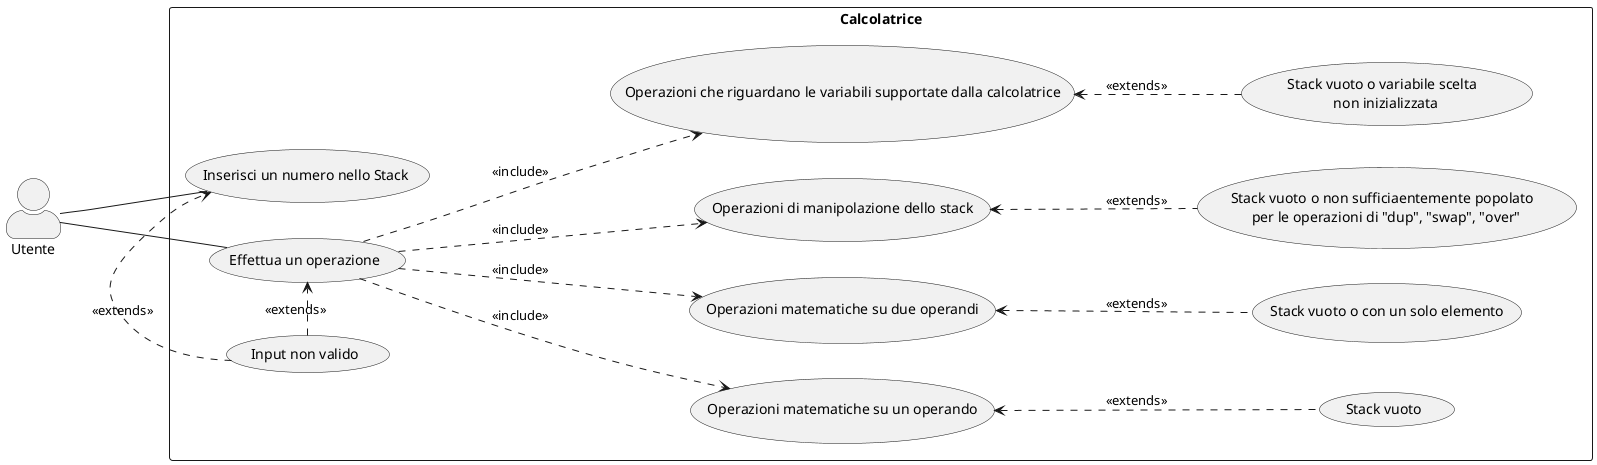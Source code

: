 @startuml
left to right direction
skinparam actorstyle awesome
actor Utente as u
rectangle Calcolatrice{
    usecase "Effettua un operazione" as UC1
    usecase "Inserisci un numero nello Stack" as UC2
    (Input non valido) .> (UC2) : <<extends>>
    (Input non valido) .> (UC1) : <<extends>>
    (UC1) --.> (Operazioni matematiche su un operando) : <<include>>
    (UC1) --.> (Operazioni matematiche su due operandi) : <<include>>
    (UC1) --.> (Operazioni di manipolazione dello stack) : <<include>>
    (UC1) --.> (Operazioni che riguardano le variabili supportate dalla calcolatrice) : <<include>>
    (Operazioni matematiche su due operandi) <.- (Stack vuoto o con un solo elemento) : <<extends>>
    (Operazioni matematiche su un operando) <.- (Stack vuoto) : <<extends>>
    (Operazioni di manipolazione dello stack) <.- (Stack vuoto o non sufficiaentemente popolato \n per le operazioni di "dup", "swap", "over") : <<extends>>
    (Operazioni che riguardano le variabili supportate dalla calcolatrice) <.- (Stack vuoto o variabile scelta \n non inizializzata) : <<extends>>
}
u -- UC1
u -- UC2
@enduml